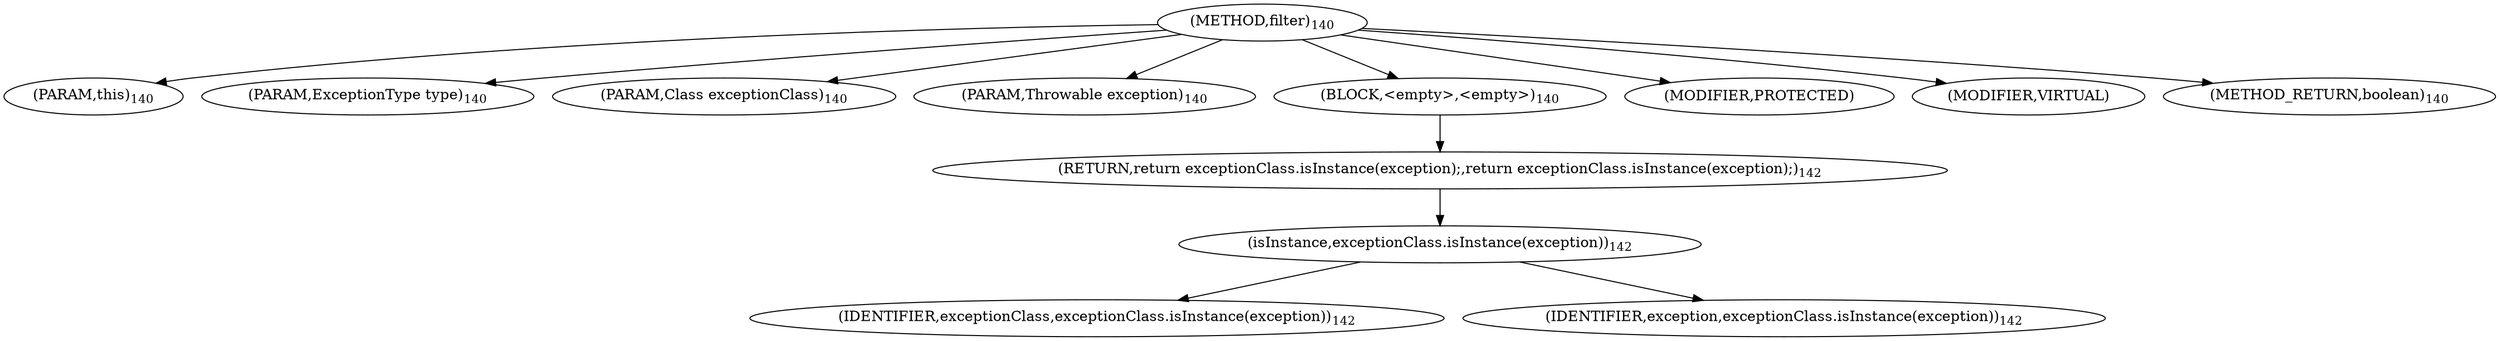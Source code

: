 digraph "filter" {  
"238" [label = <(METHOD,filter)<SUB>140</SUB>> ]
"239" [label = <(PARAM,this)<SUB>140</SUB>> ]
"240" [label = <(PARAM,ExceptionType type)<SUB>140</SUB>> ]
"241" [label = <(PARAM,Class exceptionClass)<SUB>140</SUB>> ]
"242" [label = <(PARAM,Throwable exception)<SUB>140</SUB>> ]
"243" [label = <(BLOCK,&lt;empty&gt;,&lt;empty&gt;)<SUB>140</SUB>> ]
"244" [label = <(RETURN,return exceptionClass.isInstance(exception);,return exceptionClass.isInstance(exception);)<SUB>142</SUB>> ]
"245" [label = <(isInstance,exceptionClass.isInstance(exception))<SUB>142</SUB>> ]
"246" [label = <(IDENTIFIER,exceptionClass,exceptionClass.isInstance(exception))<SUB>142</SUB>> ]
"247" [label = <(IDENTIFIER,exception,exceptionClass.isInstance(exception))<SUB>142</SUB>> ]
"248" [label = <(MODIFIER,PROTECTED)> ]
"249" [label = <(MODIFIER,VIRTUAL)> ]
"250" [label = <(METHOD_RETURN,boolean)<SUB>140</SUB>> ]
  "238" -> "239" 
  "238" -> "240" 
  "238" -> "241" 
  "238" -> "242" 
  "238" -> "243" 
  "238" -> "248" 
  "238" -> "249" 
  "238" -> "250" 
  "243" -> "244" 
  "244" -> "245" 
  "245" -> "246" 
  "245" -> "247" 
}
